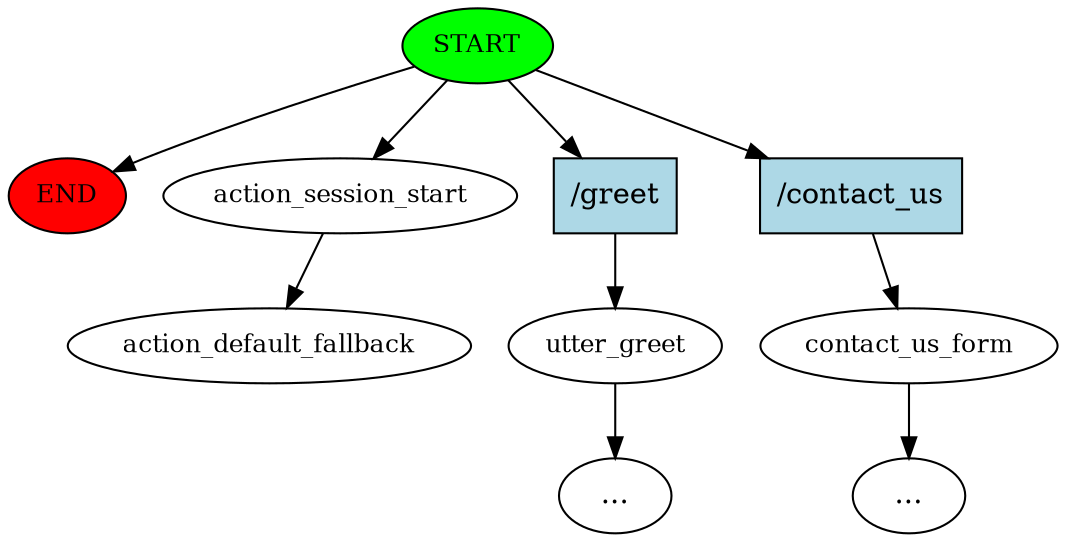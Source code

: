 digraph  {
0 [class="start active", fillcolor=green, fontsize=12, label=START, style=filled];
"-1" [class=end, fillcolor=red, fontsize=12, label=END, style=filled];
1 [class="", fontsize=12, label=utter_greet];
3 [class="", fontsize=12, label=contact_us_form];
"-5" [class=ellipsis, label="..."];
"-10" [class=ellipsis, label="..."];
9 [class=active, fontsize=12, label=action_session_start];
10 [class="dashed active", fontsize=12, label=action_default_fallback];
11 [class=intent, fillcolor=lightblue, label="/greet", shape=rect, style=filled];
12 [class=intent, fillcolor=lightblue, label="/contact_us", shape=rect, style=filled];
0 -> "-1"  [class="", key=NONE, label=""];
0 -> 9  [class=active, key=NONE, label=""];
0 -> 11  [class="", key=0];
0 -> 12  [class="", key=0];
1 -> "-10"  [class="", key=NONE, label=""];
3 -> "-5"  [class="", key=NONE, label=""];
9 -> 10  [class=active, key=NONE, label=""];
11 -> 1  [class="", key=0];
12 -> 3  [class="", key=0];
}
